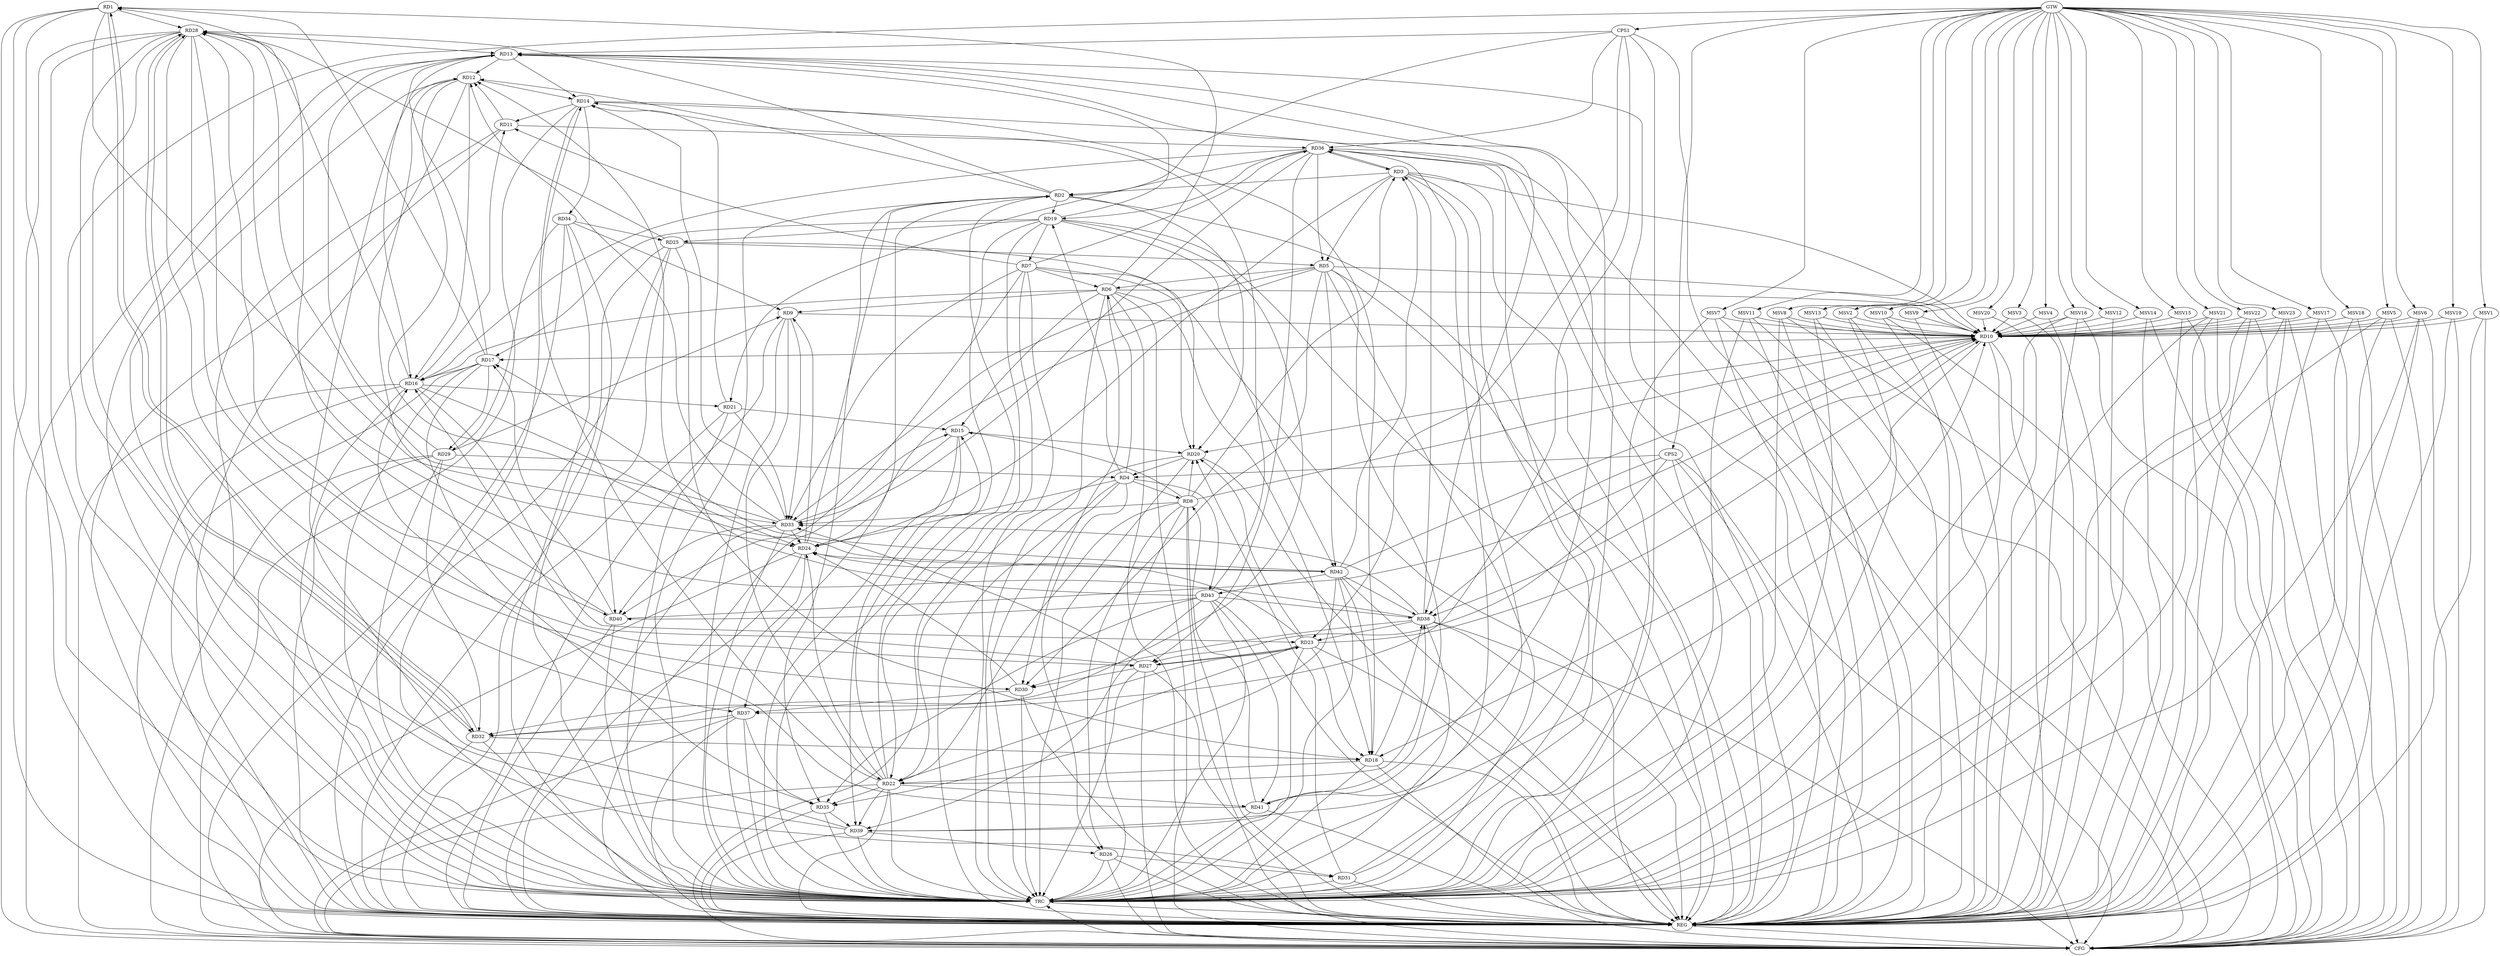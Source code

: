 strict digraph G {
  RD1 [ label="RD1" ];
  RD2 [ label="RD2" ];
  RD3 [ label="RD3" ];
  RD4 [ label="RD4" ];
  RD5 [ label="RD5" ];
  RD6 [ label="RD6" ];
  RD7 [ label="RD7" ];
  RD8 [ label="RD8" ];
  RD9 [ label="RD9" ];
  RD10 [ label="RD10" ];
  RD11 [ label="RD11" ];
  RD12 [ label="RD12" ];
  RD13 [ label="RD13" ];
  RD14 [ label="RD14" ];
  RD15 [ label="RD15" ];
  RD16 [ label="RD16" ];
  RD17 [ label="RD17" ];
  RD18 [ label="RD18" ];
  RD19 [ label="RD19" ];
  RD20 [ label="RD20" ];
  RD21 [ label="RD21" ];
  RD22 [ label="RD22" ];
  RD23 [ label="RD23" ];
  RD24 [ label="RD24" ];
  RD25 [ label="RD25" ];
  RD26 [ label="RD26" ];
  RD27 [ label="RD27" ];
  RD28 [ label="RD28" ];
  RD29 [ label="RD29" ];
  RD30 [ label="RD30" ];
  RD31 [ label="RD31" ];
  RD32 [ label="RD32" ];
  RD33 [ label="RD33" ];
  RD34 [ label="RD34" ];
  RD35 [ label="RD35" ];
  RD36 [ label="RD36" ];
  RD37 [ label="RD37" ];
  RD38 [ label="RD38" ];
  RD39 [ label="RD39" ];
  RD40 [ label="RD40" ];
  RD41 [ label="RD41" ];
  RD42 [ label="RD42" ];
  RD43 [ label="RD43" ];
  CPS1 [ label="CPS1" ];
  CPS2 [ label="CPS2" ];
  GTW [ label="GTW" ];
  REG [ label="REG" ];
  CFG [ label="CFG" ];
  TRC [ label="TRC" ];
  MSV1 [ label="MSV1" ];
  MSV2 [ label="MSV2" ];
  MSV3 [ label="MSV3" ];
  MSV4 [ label="MSV4" ];
  MSV5 [ label="MSV5" ];
  MSV6 [ label="MSV6" ];
  MSV7 [ label="MSV7" ];
  MSV8 [ label="MSV8" ];
  MSV9 [ label="MSV9" ];
  MSV10 [ label="MSV10" ];
  MSV11 [ label="MSV11" ];
  MSV12 [ label="MSV12" ];
  MSV13 [ label="MSV13" ];
  MSV14 [ label="MSV14" ];
  MSV15 [ label="MSV15" ];
  MSV16 [ label="MSV16" ];
  MSV17 [ label="MSV17" ];
  MSV18 [ label="MSV18" ];
  MSV19 [ label="MSV19" ];
  MSV20 [ label="MSV20" ];
  MSV21 [ label="MSV21" ];
  MSV22 [ label="MSV22" ];
  MSV23 [ label="MSV23" ];
  RD6 -> RD1;
  RD17 -> RD1;
  RD1 -> RD28;
  RD1 -> RD32;
  RD32 -> RD1;
  RD1 -> RD33;
  RD40 -> RD1;
  RD3 -> RD2;
  RD2 -> RD12;
  RD2 -> RD19;
  RD2 -> RD20;
  RD22 -> RD2;
  RD24 -> RD2;
  RD2 -> RD28;
  RD2 -> RD35;
  RD2 -> RD37;
  RD3 -> RD5;
  RD8 -> RD3;
  RD3 -> RD10;
  RD3 -> RD24;
  RD3 -> RD36;
  RD36 -> RD3;
  RD38 -> RD3;
  RD3 -> RD39;
  RD42 -> RD3;
  RD4 -> RD6;
  RD4 -> RD8;
  RD4 -> RD19;
  RD20 -> RD4;
  RD4 -> RD24;
  RD4 -> RD26;
  RD29 -> RD4;
  RD4 -> RD43;
  RD5 -> RD6;
  RD5 -> RD10;
  RD5 -> RD24;
  RD25 -> RD5;
  RD5 -> RD30;
  RD5 -> RD33;
  RD36 -> RD5;
  RD5 -> RD41;
  RD5 -> RD42;
  RD7 -> RD6;
  RD6 -> RD9;
  RD6 -> RD10;
  RD6 -> RD15;
  RD6 -> RD16;
  RD6 -> RD18;
  RD6 -> RD30;
  RD7 -> RD11;
  RD19 -> RD7;
  RD7 -> RD20;
  RD7 -> RD33;
  RD7 -> RD36;
  RD7 -> RD40;
  RD8 -> RD10;
  RD8 -> RD15;
  RD8 -> RD20;
  RD8 -> RD22;
  RD8 -> RD26;
  RD8 -> RD33;
  RD41 -> RD8;
  RD9 -> RD10;
  RD9 -> RD22;
  RD24 -> RD9;
  RD29 -> RD9;
  RD9 -> RD33;
  RD34 -> RD9;
  RD10 -> RD17;
  RD10 -> RD18;
  RD10 -> RD20;
  RD23 -> RD10;
  RD10 -> RD38;
  RD39 -> RD10;
  RD40 -> RD10;
  RD42 -> RD10;
  RD11 -> RD12;
  RD14 -> RD11;
  RD16 -> RD11;
  RD11 -> RD36;
  RD13 -> RD12;
  RD12 -> RD14;
  RD12 -> RD16;
  RD12 -> RD24;
  RD33 -> RD12;
  RD39 -> RD12;
  RD12 -> RD42;
  RD43 -> RD12;
  RD13 -> RD14;
  RD13 -> RD16;
  RD17 -> RD13;
  RD19 -> RD13;
  RD28 -> RD13;
  RD29 -> RD13;
  RD31 -> RD13;
  RD13 -> RD38;
  RD41 -> RD13;
  RD14 -> RD18;
  RD21 -> RD14;
  RD22 -> RD14;
  RD33 -> RD14;
  RD14 -> RD34;
  RD43 -> RD14;
  RD15 -> RD20;
  RD21 -> RD15;
  RD22 -> RD15;
  RD33 -> RD15;
  RD15 -> RD39;
  RD17 -> RD16;
  RD16 -> RD21;
  RD16 -> RD23;
  RD16 -> RD24;
  RD27 -> RD16;
  RD16 -> RD28;
  RD36 -> RD16;
  RD41 -> RD16;
  RD19 -> RD17;
  RD17 -> RD29;
  RD17 -> RD35;
  RD40 -> RD17;
  RD42 -> RD17;
  RD18 -> RD22;
  RD23 -> RD18;
  RD25 -> RD18;
  RD32 -> RD18;
  RD18 -> RD38;
  RD42 -> RD18;
  RD19 -> RD22;
  RD19 -> RD25;
  RD19 -> RD32;
  RD36 -> RD19;
  RD19 -> RD42;
  RD20 -> RD22;
  RD23 -> RD20;
  RD25 -> RD20;
  RD31 -> RD20;
  RD21 -> RD33;
  RD36 -> RD21;
  RD23 -> RD22;
  RD22 -> RD24;
  RD22 -> RD35;
  RD22 -> RD38;
  RD22 -> RD39;
  RD22 -> RD41;
  RD23 -> RD24;
  RD23 -> RD27;
  RD27 -> RD23;
  RD23 -> RD32;
  RD38 -> RD23;
  RD30 -> RD24;
  RD33 -> RD24;
  RD24 -> RD42;
  RD25 -> RD28;
  RD34 -> RD25;
  RD25 -> RD40;
  RD26 -> RD31;
  RD39 -> RD26;
  RD28 -> RD27;
  RD27 -> RD30;
  RD27 -> RD33;
  RD36 -> RD27;
  RD28 -> RD30;
  RD28 -> RD31;
  RD28 -> RD32;
  RD32 -> RD28;
  RD33 -> RD28;
  RD28 -> RD37;
  RD38 -> RD28;
  RD39 -> RD28;
  RD28 -> RD40;
  RD29 -> RD32;
  RD34 -> RD29;
  RD30 -> RD37;
  RD38 -> RD30;
  RD31 -> RD36;
  RD37 -> RD32;
  RD36 -> RD33;
  RD38 -> RD33;
  RD33 -> RD40;
  RD37 -> RD35;
  RD35 -> RD39;
  RD42 -> RD35;
  RD43 -> RD35;
  RD42 -> RD38;
  RD43 -> RD38;
  RD43 -> RD39;
  RD43 -> RD40;
  RD43 -> RD41;
  RD42 -> RD43;
  CPS1 -> RD2;
  CPS1 -> RD23;
  CPS1 -> RD13;
  CPS1 -> RD37;
  CPS1 -> RD36;
  CPS2 -> RD4;
  CPS2 -> RD38;
  CPS2 -> RD27;
  GTW -> CPS1;
  GTW -> CPS2;
  RD1 -> REG;
  RD2 -> REG;
  RD3 -> REG;
  RD4 -> REG;
  RD5 -> REG;
  RD6 -> REG;
  RD7 -> REG;
  RD8 -> REG;
  RD9 -> REG;
  RD10 -> REG;
  RD11 -> REG;
  RD12 -> REG;
  RD13 -> REG;
  RD14 -> REG;
  RD15 -> REG;
  RD16 -> REG;
  RD17 -> REG;
  RD18 -> REG;
  RD19 -> REG;
  RD20 -> REG;
  RD21 -> REG;
  RD22 -> REG;
  RD23 -> REG;
  RD24 -> REG;
  RD25 -> REG;
  RD26 -> REG;
  RD27 -> REG;
  RD28 -> REG;
  RD29 -> REG;
  RD30 -> REG;
  RD31 -> REG;
  RD32 -> REG;
  RD33 -> REG;
  RD34 -> REG;
  RD35 -> REG;
  RD36 -> REG;
  RD37 -> REG;
  RD38 -> REG;
  RD39 -> REG;
  RD40 -> REG;
  RD41 -> REG;
  RD42 -> REG;
  RD43 -> REG;
  CPS1 -> REG;
  CPS2 -> REG;
  RD26 -> CFG;
  RD27 -> CFG;
  CPS2 -> CFG;
  RD29 -> CFG;
  RD1 -> CFG;
  RD22 -> CFG;
  RD14 -> CFG;
  RD6 -> CFG;
  RD36 -> CFG;
  RD7 -> CFG;
  RD37 -> CFG;
  RD38 -> CFG;
  RD34 -> CFG;
  RD16 -> CFG;
  RD18 -> CFG;
  RD8 -> CFG;
  RD24 -> CFG;
  RD13 -> CFG;
  REG -> CFG;
  RD1 -> TRC;
  RD2 -> TRC;
  RD3 -> TRC;
  RD4 -> TRC;
  RD5 -> TRC;
  RD6 -> TRC;
  RD7 -> TRC;
  RD8 -> TRC;
  RD9 -> TRC;
  RD10 -> TRC;
  RD11 -> TRC;
  RD12 -> TRC;
  RD13 -> TRC;
  RD14 -> TRC;
  RD15 -> TRC;
  RD16 -> TRC;
  RD17 -> TRC;
  RD18 -> TRC;
  RD19 -> TRC;
  RD20 -> TRC;
  RD21 -> TRC;
  RD22 -> TRC;
  RD23 -> TRC;
  RD24 -> TRC;
  RD25 -> TRC;
  RD26 -> TRC;
  RD27 -> TRC;
  RD28 -> TRC;
  RD29 -> TRC;
  RD30 -> TRC;
  RD31 -> TRC;
  RD32 -> TRC;
  RD33 -> TRC;
  RD34 -> TRC;
  RD35 -> TRC;
  RD36 -> TRC;
  RD37 -> TRC;
  RD38 -> TRC;
  RD39 -> TRC;
  RD40 -> TRC;
  RD41 -> TRC;
  RD42 -> TRC;
  RD43 -> TRC;
  CPS1 -> TRC;
  CPS2 -> TRC;
  GTW -> TRC;
  CFG -> TRC;
  TRC -> REG;
  MSV1 -> RD10;
  MSV2 -> RD10;
  MSV3 -> RD10;
  MSV4 -> RD10;
  MSV5 -> RD10;
  GTW -> MSV1;
  MSV1 -> REG;
  MSV1 -> CFG;
  GTW -> MSV2;
  MSV2 -> REG;
  MSV2 -> TRC;
  GTW -> MSV3;
  MSV3 -> REG;
  GTW -> MSV4;
  MSV4 -> REG;
  GTW -> MSV5;
  MSV5 -> REG;
  MSV5 -> TRC;
  MSV5 -> CFG;
  MSV6 -> RD10;
  GTW -> MSV6;
  MSV6 -> REG;
  MSV6 -> TRC;
  MSV6 -> CFG;
  MSV7 -> RD10;
  GTW -> MSV7;
  MSV7 -> REG;
  MSV7 -> TRC;
  MSV7 -> CFG;
  MSV8 -> RD10;
  GTW -> MSV8;
  MSV8 -> REG;
  MSV8 -> TRC;
  MSV8 -> CFG;
  MSV9 -> RD10;
  MSV10 -> RD10;
  GTW -> MSV9;
  MSV9 -> REG;
  GTW -> MSV10;
  MSV10 -> REG;
  MSV10 -> CFG;
  MSV11 -> RD10;
  GTW -> MSV11;
  MSV11 -> REG;
  MSV11 -> TRC;
  MSV11 -> CFG;
  MSV12 -> RD10;
  GTW -> MSV12;
  MSV12 -> REG;
  MSV13 -> RD10;
  GTW -> MSV13;
  MSV13 -> REG;
  MSV13 -> TRC;
  MSV14 -> RD10;
  GTW -> MSV14;
  MSV14 -> REG;
  MSV14 -> CFG;
  MSV15 -> RD10;
  GTW -> MSV15;
  MSV15 -> REG;
  MSV15 -> CFG;
  MSV16 -> RD10;
  MSV17 -> RD10;
  GTW -> MSV16;
  MSV16 -> REG;
  MSV16 -> TRC;
  MSV16 -> CFG;
  GTW -> MSV17;
  MSV17 -> REG;
  MSV17 -> CFG;
  MSV18 -> RD10;
  MSV19 -> RD10;
  GTW -> MSV18;
  MSV18 -> REG;
  MSV18 -> CFG;
  GTW -> MSV19;
  MSV19 -> REG;
  MSV19 -> CFG;
  MSV20 -> RD10;
  GTW -> MSV20;
  MSV20 -> REG;
  MSV21 -> RD10;
  MSV22 -> RD10;
  MSV23 -> RD10;
  GTW -> MSV21;
  MSV21 -> REG;
  MSV21 -> TRC;
  MSV21 -> CFG;
  GTW -> MSV22;
  MSV22 -> REG;
  MSV22 -> TRC;
  MSV22 -> CFG;
  GTW -> MSV23;
  MSV23 -> REG;
  MSV23 -> TRC;
  MSV23 -> CFG;
}

